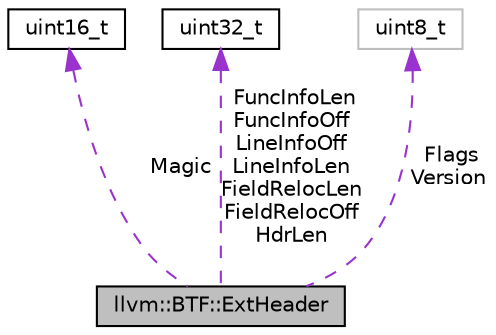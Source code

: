 digraph "llvm::BTF::ExtHeader"
{
 // LATEX_PDF_SIZE
  bgcolor="transparent";
  edge [fontname="Helvetica",fontsize="10",labelfontname="Helvetica",labelfontsize="10"];
  node [fontname="Helvetica",fontsize="10",shape=record];
  Node1 [label="llvm::BTF::ExtHeader",height=0.2,width=0.4,color="black", fillcolor="grey75", style="filled", fontcolor="black",tooltip="The .BTF.ext section header definition."];
  Node2 -> Node1 [dir="back",color="darkorchid3",fontsize="10",style="dashed",label=" Magic" ,fontname="Helvetica"];
  Node2 [label="uint16_t",height=0.2,width=0.4,color="black",URL="$classuint16__t.html",tooltip=" "];
  Node3 -> Node1 [dir="back",color="darkorchid3",fontsize="10",style="dashed",label=" FuncInfoLen\nFuncInfoOff\nLineInfoOff\nLineInfoLen\nFieldRelocLen\nFieldRelocOff\nHdrLen" ,fontname="Helvetica"];
  Node3 [label="uint32_t",height=0.2,width=0.4,color="black",URL="$classuint32__t.html",tooltip=" "];
  Node4 -> Node1 [dir="back",color="darkorchid3",fontsize="10",style="dashed",label=" Flags\nVersion" ,fontname="Helvetica"];
  Node4 [label="uint8_t",height=0.2,width=0.4,color="grey75",tooltip=" "];
}
